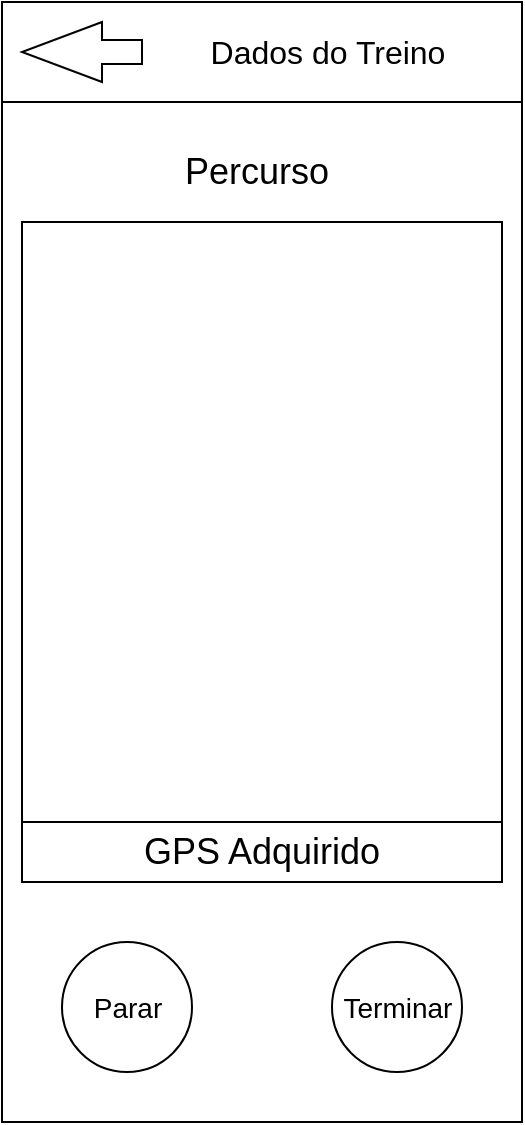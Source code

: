 <mxfile version="15.3.8" type="device"><diagram id="Ympfw6TDAeUIQg3aviYp" name="Page-1"><mxGraphModel dx="1422" dy="794" grid="1" gridSize="10" guides="1" tooltips="1" connect="1" arrows="1" fold="1" page="1" pageScale="1" pageWidth="827" pageHeight="1169" math="0" shadow="0"><root><mxCell id="0"/><mxCell id="1" parent="0"/><mxCell id="stZKdTDXSeTJPusdR-f_-1" value="" style="rounded=0;whiteSpace=wrap;html=1;" parent="1" vertex="1"><mxGeometry x="40" y="40" width="260" height="560" as="geometry"/></mxCell><mxCell id="GOVpLha1Pa8c-CNVcwbZ-4" value="" style="rounded=0;whiteSpace=wrap;html=1;" parent="1" vertex="1"><mxGeometry x="40" y="40" width="260" height="50" as="geometry"/></mxCell><mxCell id="stZKdTDXSeTJPusdR-f_-14" value="&lt;font style=&quot;font-size: 18px&quot;&gt;GPS Adquirido&lt;/font&gt;" style="rounded=0;whiteSpace=wrap;html=1;align=center;" parent="1" vertex="1"><mxGeometry x="50" y="450" width="240" height="30" as="geometry"/></mxCell><mxCell id="stZKdTDXSeTJPusdR-f_-17" value="" style="html=1;shadow=0;dashed=0;align=center;verticalAlign=middle;shape=mxgraph.arrows2.arrow;dy=0.6;dx=40;flipH=1;notch=0;" parent="1" vertex="1"><mxGeometry x="50" y="50" width="60" height="30" as="geometry"/></mxCell><mxCell id="GOVpLha1Pa8c-CNVcwbZ-1" value="" style="ellipse;whiteSpace=wrap;html=1;aspect=fixed;" parent="1" vertex="1"><mxGeometry x="70" y="510" width="65" height="65" as="geometry"/></mxCell><mxCell id="GOVpLha1Pa8c-CNVcwbZ-2" value="" style="rounded=0;whiteSpace=wrap;html=1;" parent="1" vertex="1"><mxGeometry x="50" y="150" width="240" height="300" as="geometry"/></mxCell><mxCell id="GOVpLha1Pa8c-CNVcwbZ-3" value="&lt;font style=&quot;font-size: 14px&quot;&gt;Parar&lt;/font&gt;" style="text;html=1;strokeColor=none;fillColor=none;align=center;verticalAlign=middle;whiteSpace=wrap;rounded=0;" parent="1" vertex="1"><mxGeometry x="82.5" y="532.5" width="40" height="20" as="geometry"/></mxCell><mxCell id="eB7r94q975lbdKvKn-rO-1" value="" style="ellipse;whiteSpace=wrap;html=1;aspect=fixed;" vertex="1" parent="1"><mxGeometry x="205" y="510" width="65" height="65" as="geometry"/></mxCell><mxCell id="eB7r94q975lbdKvKn-rO-2" value="&lt;font style=&quot;font-size: 14px&quot;&gt;Terminar&lt;/font&gt;" style="text;html=1;strokeColor=none;fillColor=none;align=center;verticalAlign=middle;whiteSpace=wrap;rounded=0;" vertex="1" parent="1"><mxGeometry x="217.5" y="532.5" width="40" height="20" as="geometry"/></mxCell><mxCell id="eB7r94q975lbdKvKn-rO-3" value="&lt;font style=&quot;font-size: 16px&quot;&gt;Dados do Treino&lt;/font&gt;" style="text;html=1;strokeColor=none;fillColor=none;align=center;verticalAlign=middle;whiteSpace=wrap;rounded=0;" vertex="1" parent="1"><mxGeometry x="122.5" y="55" width="160" height="20" as="geometry"/></mxCell><mxCell id="eB7r94q975lbdKvKn-rO-4" value="&lt;font style=&quot;font-size: 18px&quot;&gt;Percurso&amp;nbsp;&lt;/font&gt;" style="text;html=1;strokeColor=none;fillColor=none;align=center;verticalAlign=middle;whiteSpace=wrap;rounded=0;" vertex="1" parent="1"><mxGeometry x="150" y="115" width="40" height="20" as="geometry"/></mxCell></root></mxGraphModel></diagram></mxfile>